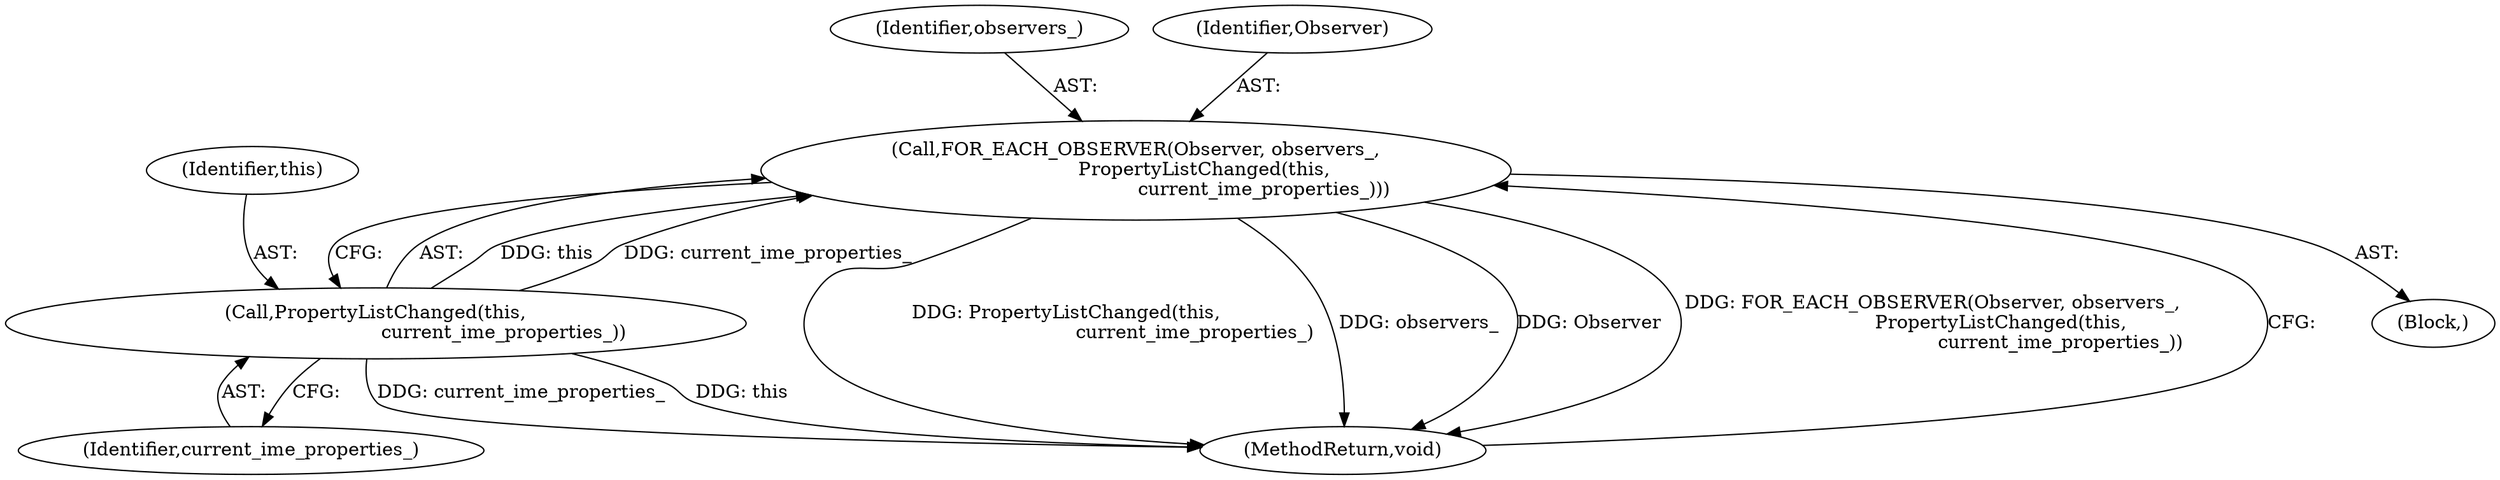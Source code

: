 digraph "1_Chrome_dc7b094a338c6c521f918f478e993f0f74bbea0d_33@del" {
"1000120" [label="(Call,FOR_EACH_OBSERVER(Observer, observers_,\n                       PropertyListChanged(this,\n                                           current_ime_properties_)))"];
"1000123" [label="(Call,PropertyListChanged(this,\n                                           current_ime_properties_))"];
"1000125" [label="(Identifier,current_ime_properties_)"];
"1000124" [label="(Identifier,this)"];
"1000120" [label="(Call,FOR_EACH_OBSERVER(Observer, observers_,\n                       PropertyListChanged(this,\n                                           current_ime_properties_)))"];
"1000122" [label="(Identifier,observers_)"];
"1000123" [label="(Call,PropertyListChanged(this,\n                                           current_ime_properties_))"];
"1000102" [label="(Block,)"];
"1000121" [label="(Identifier,Observer)"];
"1000126" [label="(MethodReturn,void)"];
"1000120" -> "1000102"  [label="AST: "];
"1000120" -> "1000123"  [label="CFG: "];
"1000121" -> "1000120"  [label="AST: "];
"1000122" -> "1000120"  [label="AST: "];
"1000123" -> "1000120"  [label="AST: "];
"1000126" -> "1000120"  [label="CFG: "];
"1000120" -> "1000126"  [label="DDG: PropertyListChanged(this,\n                                           current_ime_properties_)"];
"1000120" -> "1000126"  [label="DDG: observers_"];
"1000120" -> "1000126"  [label="DDG: Observer"];
"1000120" -> "1000126"  [label="DDG: FOR_EACH_OBSERVER(Observer, observers_,\n                       PropertyListChanged(this,\n                                           current_ime_properties_))"];
"1000123" -> "1000120"  [label="DDG: this"];
"1000123" -> "1000120"  [label="DDG: current_ime_properties_"];
"1000123" -> "1000125"  [label="CFG: "];
"1000124" -> "1000123"  [label="AST: "];
"1000125" -> "1000123"  [label="AST: "];
"1000123" -> "1000126"  [label="DDG: current_ime_properties_"];
"1000123" -> "1000126"  [label="DDG: this"];
}
